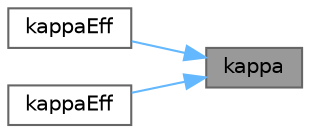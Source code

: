 digraph "kappa"
{
 // LATEX_PDF_SIZE
  bgcolor="transparent";
  edge [fontname=Helvetica,fontsize=10,labelfontname=Helvetica,labelfontsize=10];
  node [fontname=Helvetica,fontsize=10,shape=box,height=0.2,width=0.4];
  rankdir="RL";
  Node1 [id="Node000001",label="kappa",height=0.2,width=0.4,color="gray40", fillcolor="grey60", style="filled", fontcolor="black",tooltip=" "];
  Node1 -> Node2 [id="edge1_Node000001_Node000002",dir="back",color="steelblue1",style="solid",tooltip=" "];
  Node2 [id="Node000002",label="kappaEff",height=0.2,width=0.4,color="grey40", fillcolor="white", style="filled",URL="$classFoam_1_1ThermalDiffusivity.html#a7ffd5066196c7615ab2e9ba33428be68",tooltip=" "];
  Node1 -> Node3 [id="edge2_Node000001_Node000003",dir="back",color="steelblue1",style="solid",tooltip=" "];
  Node3 [id="Node000003",label="kappaEff",height=0.2,width=0.4,color="grey40", fillcolor="white", style="filled",URL="$classFoam_1_1ThermalDiffusivity.html#af1fe70fdaae53f5e761847fe0b1046f0",tooltip=" "];
}
